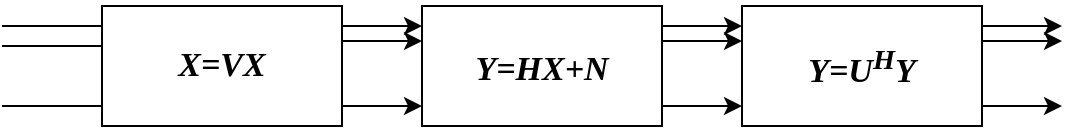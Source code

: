 <mxfile version="18.0.4" type="github">
  <diagram id="pxdK78OujvH3wuHM1DEY" name="Page-1">
    <mxGraphModel dx="1038" dy="547" grid="1" gridSize="10" guides="1" tooltips="1" connect="1" arrows="1" fold="1" page="1" pageScale="1" pageWidth="827" pageHeight="1169" math="0" shadow="0">
      <root>
        <mxCell id="0" />
        <mxCell id="1" parent="0" />
        <mxCell id="coa34Xsyf27S1aQ8bCPp-1" value="" style="rounded=0;whiteSpace=wrap;html=1;" parent="1" vertex="1">
          <mxGeometry x="130" y="230" width="120" height="60" as="geometry" />
        </mxCell>
        <mxCell id="coa34Xsyf27S1aQ8bCPp-2" value="&lt;pre&gt;&lt;font face=&quot;Times New Roman&quot; style=&quot;font-size: 17px;&quot;&gt;X=VX&lt;/font&gt;&lt;/pre&gt;" style="text;html=1;strokeColor=none;fillColor=none;align=center;verticalAlign=middle;whiteSpace=wrap;rounded=0;fontFamily=Times New Roman;fontStyle=3;fontSize=12;" parent="1" vertex="1">
          <mxGeometry x="155" y="247.5" width="70" height="25" as="geometry" />
        </mxCell>
        <mxCell id="coa34Xsyf27S1aQ8bCPp-3" value="" style="endArrow=none;html=1;rounded=0;fontFamily=Times New Roman;fontSize=20;" parent="1" edge="1">
          <mxGeometry width="50" height="50" relative="1" as="geometry">
            <mxPoint x="80" y="240" as="sourcePoint" />
            <mxPoint x="130" y="240" as="targetPoint" />
          </mxGeometry>
        </mxCell>
        <mxCell id="coa34Xsyf27S1aQ8bCPp-4" value="" style="endArrow=none;html=1;rounded=0;fontFamily=Times New Roman;fontSize=20;" parent="1" edge="1">
          <mxGeometry width="50" height="50" relative="1" as="geometry">
            <mxPoint x="80" y="250" as="sourcePoint" />
            <mxPoint x="130" y="250" as="targetPoint" />
          </mxGeometry>
        </mxCell>
        <mxCell id="coa34Xsyf27S1aQ8bCPp-5" value="" style="endArrow=none;html=1;rounded=0;fontFamily=Times New Roman;fontSize=20;" parent="1" edge="1">
          <mxGeometry width="50" height="50" relative="1" as="geometry">
            <mxPoint x="80" y="280" as="sourcePoint" />
            <mxPoint x="130" y="280" as="targetPoint" />
          </mxGeometry>
        </mxCell>
        <mxCell id="coa34Xsyf27S1aQ8bCPp-6" value="" style="rounded=0;whiteSpace=wrap;html=1;" parent="1" vertex="1">
          <mxGeometry x="290" y="230" width="120" height="60" as="geometry" />
        </mxCell>
        <mxCell id="coa34Xsyf27S1aQ8bCPp-7" value="&lt;pre&gt;&lt;i&gt;&lt;b&gt;&lt;font style=&quot;font-size: 17px;&quot; face=&quot;Times New Roman&quot;&gt;Y=HX+N&lt;/font&gt;&lt;/b&gt;&lt;/i&gt;&lt;/pre&gt;" style="text;html=1;strokeColor=none;fillColor=none;align=center;verticalAlign=middle;whiteSpace=wrap;rounded=0;fontFamily=Times New Roman;fontSize=20;" parent="1" vertex="1">
          <mxGeometry x="320" y="245" width="60" height="30" as="geometry" />
        </mxCell>
        <mxCell id="coa34Xsyf27S1aQ8bCPp-8" value="" style="endArrow=classic;html=1;rounded=0;fontFamily=Times New Roman;fontSize=20;" parent="1" edge="1">
          <mxGeometry width="50" height="50" relative="1" as="geometry">
            <mxPoint x="250" y="240" as="sourcePoint" />
            <mxPoint x="290" y="240" as="targetPoint" />
          </mxGeometry>
        </mxCell>
        <mxCell id="coa34Xsyf27S1aQ8bCPp-10" value="" style="endArrow=classic;html=1;rounded=0;fontFamily=Times New Roman;fontSize=20;" parent="1" edge="1">
          <mxGeometry width="50" height="50" relative="1" as="geometry">
            <mxPoint x="250" y="247.5" as="sourcePoint" />
            <mxPoint x="290" y="247.5" as="targetPoint" />
          </mxGeometry>
        </mxCell>
        <mxCell id="coa34Xsyf27S1aQ8bCPp-11" value="" style="endArrow=classic;html=1;rounded=0;fontFamily=Times New Roman;fontSize=20;" parent="1" edge="1">
          <mxGeometry width="50" height="50" relative="1" as="geometry">
            <mxPoint x="250" y="280" as="sourcePoint" />
            <mxPoint x="290" y="280" as="targetPoint" />
          </mxGeometry>
        </mxCell>
        <mxCell id="coa34Xsyf27S1aQ8bCPp-12" value="" style="rounded=0;whiteSpace=wrap;html=1;" parent="1" vertex="1">
          <mxGeometry x="450" y="230" width="120" height="60" as="geometry" />
        </mxCell>
        <mxCell id="coa34Xsyf27S1aQ8bCPp-13" value="&lt;pre&gt;&lt;i&gt;&lt;b style=&quot;font-size: 17px;&quot;&gt;&lt;font style=&quot;font-size: 17px;&quot; face=&quot;Times New Roman&quot;&gt;Y=U&lt;sup&gt;H&lt;/sup&gt;Y&lt;/font&gt;&lt;/b&gt;&lt;/i&gt;&lt;/pre&gt;" style="text;html=1;strokeColor=none;fillColor=none;align=center;verticalAlign=middle;whiteSpace=wrap;rounded=0;fontFamily=Times New Roman;fontSize=20;" parent="1" vertex="1">
          <mxGeometry x="480" y="245" width="60" height="30" as="geometry" />
        </mxCell>
        <mxCell id="coa34Xsyf27S1aQ8bCPp-15" value="" style="endArrow=classic;html=1;rounded=0;fontFamily=Times New Roman;fontSize=20;" parent="1" edge="1">
          <mxGeometry width="50" height="50" relative="1" as="geometry">
            <mxPoint x="410" y="240" as="sourcePoint" />
            <mxPoint x="450" y="240" as="targetPoint" />
          </mxGeometry>
        </mxCell>
        <mxCell id="coa34Xsyf27S1aQ8bCPp-16" value="" style="endArrow=classic;html=1;rounded=0;fontFamily=Times New Roman;fontSize=20;" parent="1" edge="1">
          <mxGeometry width="50" height="50" relative="1" as="geometry">
            <mxPoint x="410" y="247.5" as="sourcePoint" />
            <mxPoint x="450" y="247.5" as="targetPoint" />
          </mxGeometry>
        </mxCell>
        <mxCell id="coa34Xsyf27S1aQ8bCPp-17" value="" style="endArrow=classic;html=1;rounded=0;fontFamily=Times New Roman;fontSize=20;" parent="1" edge="1">
          <mxGeometry width="50" height="50" relative="1" as="geometry">
            <mxPoint x="410" y="280" as="sourcePoint" />
            <mxPoint x="450" y="280" as="targetPoint" />
          </mxGeometry>
        </mxCell>
        <mxCell id="coa34Xsyf27S1aQ8bCPp-18" value="" style="endArrow=classic;html=1;rounded=0;fontFamily=Times New Roman;fontSize=20;" parent="1" edge="1">
          <mxGeometry width="50" height="50" relative="1" as="geometry">
            <mxPoint x="570" y="240" as="sourcePoint" />
            <mxPoint x="610" y="240" as="targetPoint" />
          </mxGeometry>
        </mxCell>
        <mxCell id="coa34Xsyf27S1aQ8bCPp-19" value="" style="endArrow=classic;html=1;rounded=0;fontFamily=Times New Roman;fontSize=20;" parent="1" edge="1">
          <mxGeometry width="50" height="50" relative="1" as="geometry">
            <mxPoint x="570" y="247.5" as="sourcePoint" />
            <mxPoint x="610" y="247.5" as="targetPoint" />
          </mxGeometry>
        </mxCell>
        <mxCell id="coa34Xsyf27S1aQ8bCPp-20" value="" style="endArrow=classic;html=1;rounded=0;fontFamily=Times New Roman;fontSize=20;" parent="1" edge="1">
          <mxGeometry width="50" height="50" relative="1" as="geometry">
            <mxPoint x="570" y="280" as="sourcePoint" />
            <mxPoint x="610" y="280" as="targetPoint" />
          </mxGeometry>
        </mxCell>
      </root>
    </mxGraphModel>
  </diagram>
</mxfile>
